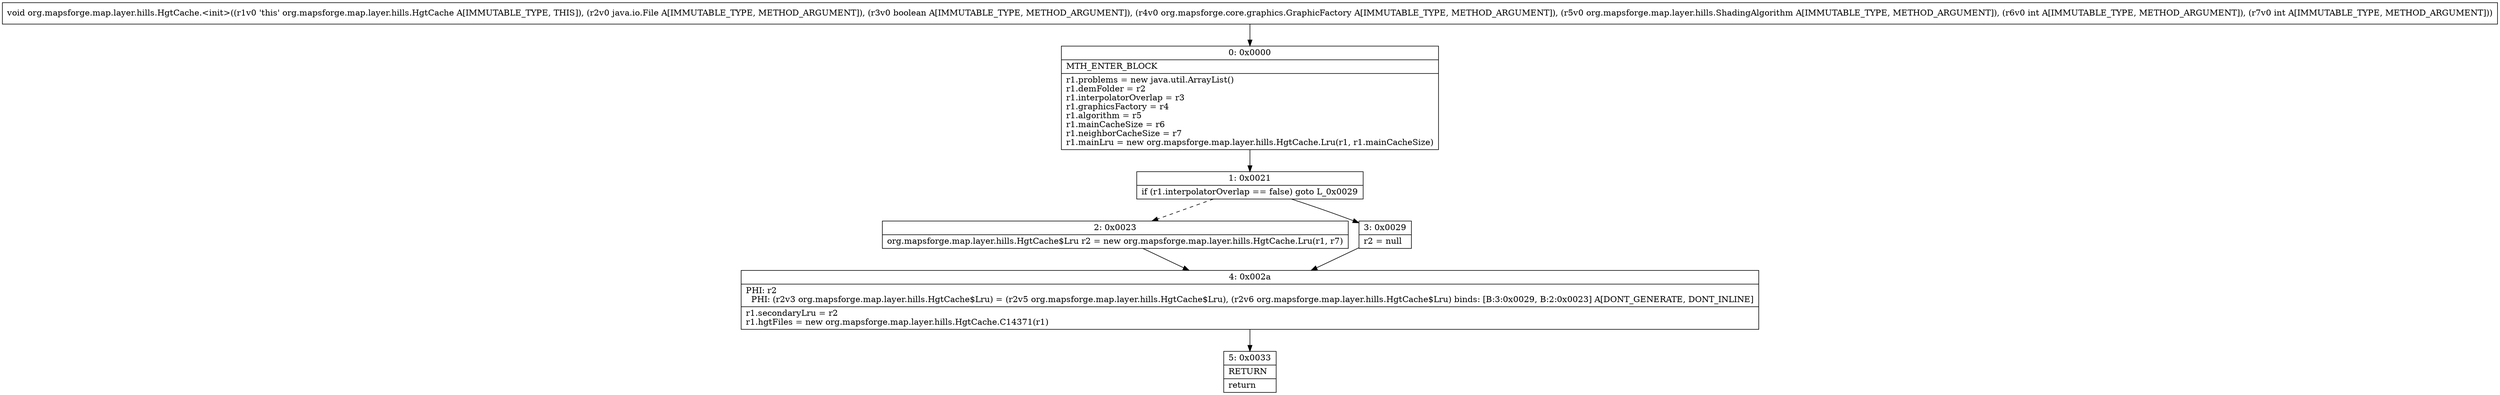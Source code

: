 digraph "CFG fororg.mapsforge.map.layer.hills.HgtCache.\<init\>(Ljava\/io\/File;ZLorg\/mapsforge\/core\/graphics\/GraphicFactory;Lorg\/mapsforge\/map\/layer\/hills\/ShadingAlgorithm;II)V" {
Node_0 [shape=record,label="{0\:\ 0x0000|MTH_ENTER_BLOCK\l|r1.problems = new java.util.ArrayList()\lr1.demFolder = r2\lr1.interpolatorOverlap = r3\lr1.graphicsFactory = r4\lr1.algorithm = r5\lr1.mainCacheSize = r6\lr1.neighborCacheSize = r7\lr1.mainLru = new org.mapsforge.map.layer.hills.HgtCache.Lru(r1, r1.mainCacheSize)\l}"];
Node_1 [shape=record,label="{1\:\ 0x0021|if (r1.interpolatorOverlap == false) goto L_0x0029\l}"];
Node_2 [shape=record,label="{2\:\ 0x0023|org.mapsforge.map.layer.hills.HgtCache$Lru r2 = new org.mapsforge.map.layer.hills.HgtCache.Lru(r1, r7)\l}"];
Node_3 [shape=record,label="{3\:\ 0x0029|r2 = null\l}"];
Node_4 [shape=record,label="{4\:\ 0x002a|PHI: r2 \l  PHI: (r2v3 org.mapsforge.map.layer.hills.HgtCache$Lru) = (r2v5 org.mapsforge.map.layer.hills.HgtCache$Lru), (r2v6 org.mapsforge.map.layer.hills.HgtCache$Lru) binds: [B:3:0x0029, B:2:0x0023] A[DONT_GENERATE, DONT_INLINE]\l|r1.secondaryLru = r2\lr1.hgtFiles = new org.mapsforge.map.layer.hills.HgtCache.C14371(r1)\l}"];
Node_5 [shape=record,label="{5\:\ 0x0033|RETURN\l|return\l}"];
MethodNode[shape=record,label="{void org.mapsforge.map.layer.hills.HgtCache.\<init\>((r1v0 'this' org.mapsforge.map.layer.hills.HgtCache A[IMMUTABLE_TYPE, THIS]), (r2v0 java.io.File A[IMMUTABLE_TYPE, METHOD_ARGUMENT]), (r3v0 boolean A[IMMUTABLE_TYPE, METHOD_ARGUMENT]), (r4v0 org.mapsforge.core.graphics.GraphicFactory A[IMMUTABLE_TYPE, METHOD_ARGUMENT]), (r5v0 org.mapsforge.map.layer.hills.ShadingAlgorithm A[IMMUTABLE_TYPE, METHOD_ARGUMENT]), (r6v0 int A[IMMUTABLE_TYPE, METHOD_ARGUMENT]), (r7v0 int A[IMMUTABLE_TYPE, METHOD_ARGUMENT])) }"];
MethodNode -> Node_0;
Node_0 -> Node_1;
Node_1 -> Node_2[style=dashed];
Node_1 -> Node_3;
Node_2 -> Node_4;
Node_3 -> Node_4;
Node_4 -> Node_5;
}

